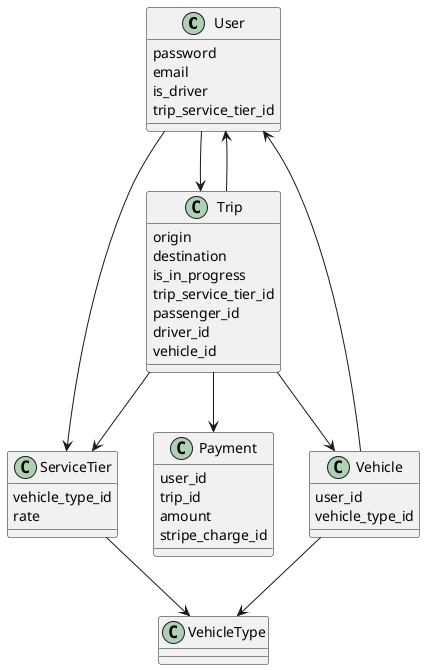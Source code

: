 @startuml
skinparam shadowing false

class User {
  password
  email
  is_driver
  trip_service_tier_id
}

class Trip {
  origin
  destination
  is_in_progress
  trip_service_tier_id
  passenger_id
  driver_id
  vehicle_id
}

class Payment {
  user_id
  trip_id
  amount
  stripe_charge_id
}

class Vehicle {
  user_id
  vehicle_type_id
}

class ServiceTier {
  vehicle_type_id
  rate
}

class VehicleType {
}


User --> Trip
Trip --> User
Trip --> Payment
Trip --> ServiceTier
Trip --> Vehicle
ServiceTier --> VehicleType
Vehicle --> VehicleType
Vehicle --> User
User --> ServiceTier

@enduml
